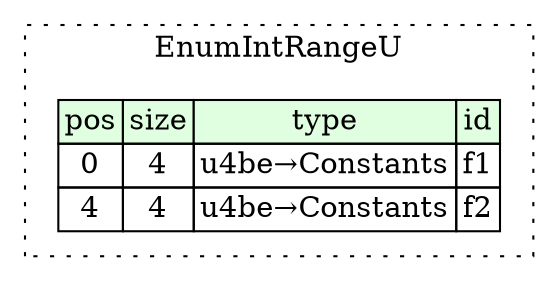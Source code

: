 digraph {
	rankdir=LR;
	node [shape=plaintext];
	subgraph cluster__enum_int_range_u {
		label="EnumIntRangeU";
		graph[style=dotted];

		enum_int_range_u__seq [label=<<TABLE BORDER="0" CELLBORDER="1" CELLSPACING="0">
			<TR><TD BGCOLOR="#E0FFE0">pos</TD><TD BGCOLOR="#E0FFE0">size</TD><TD BGCOLOR="#E0FFE0">type</TD><TD BGCOLOR="#E0FFE0">id</TD></TR>
			<TR><TD PORT="f1_pos">0</TD><TD PORT="f1_size">4</TD><TD>u4be→Constants</TD><TD PORT="f1_type">f1</TD></TR>
			<TR><TD PORT="f2_pos">4</TD><TD PORT="f2_size">4</TD><TD>u4be→Constants</TD><TD PORT="f2_type">f2</TD></TR>
		</TABLE>>];
	}
}
